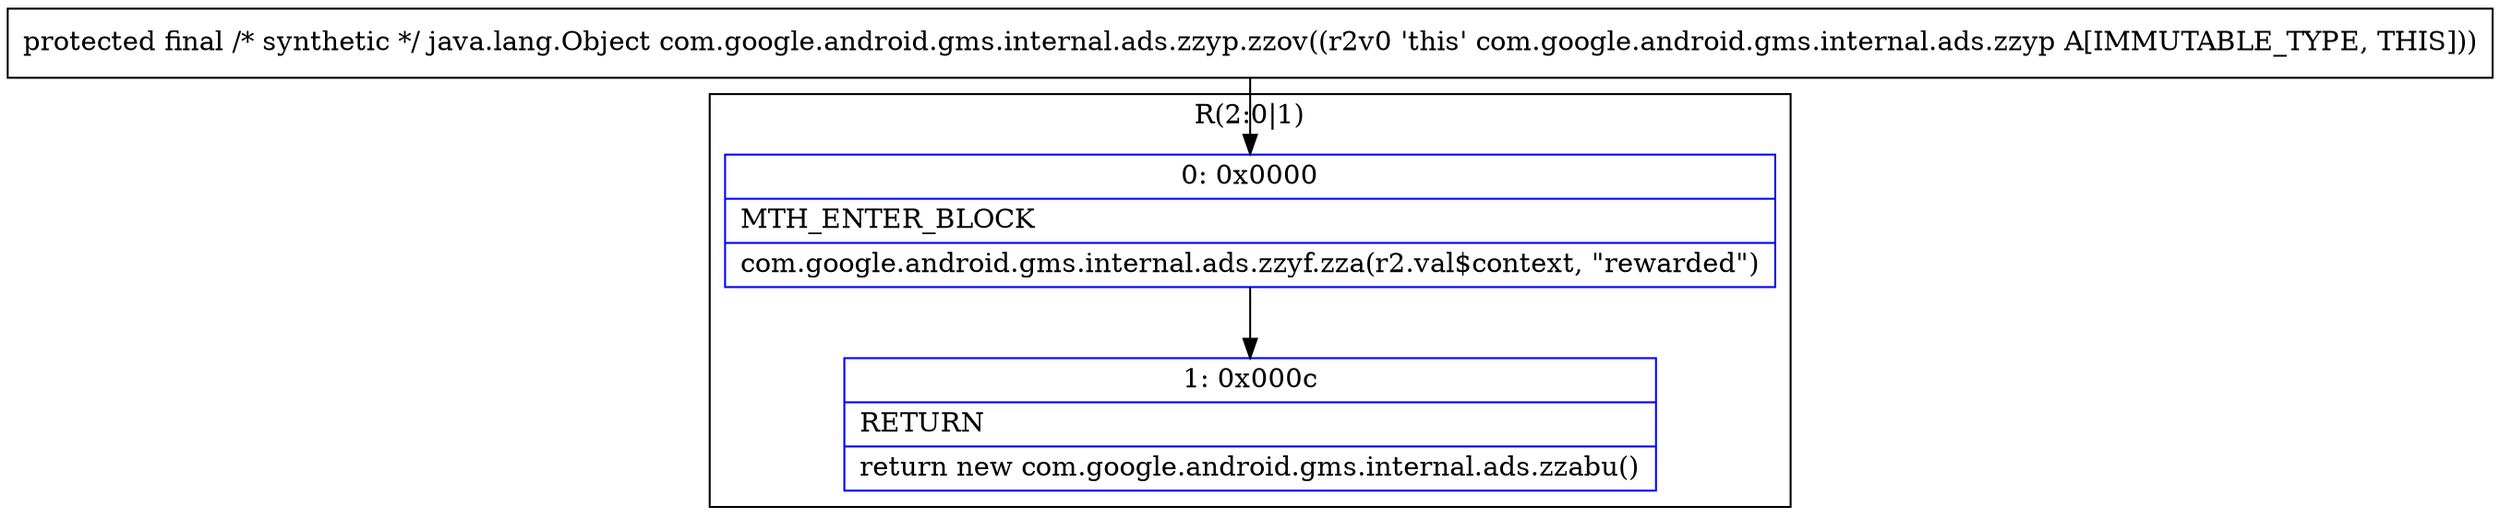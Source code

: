 digraph "CFG forcom.google.android.gms.internal.ads.zzyp.zzov()Ljava\/lang\/Object;" {
subgraph cluster_Region_1483710233 {
label = "R(2:0|1)";
node [shape=record,color=blue];
Node_0 [shape=record,label="{0\:\ 0x0000|MTH_ENTER_BLOCK\l|com.google.android.gms.internal.ads.zzyf.zza(r2.val$context, \"rewarded\")\l}"];
Node_1 [shape=record,label="{1\:\ 0x000c|RETURN\l|return new com.google.android.gms.internal.ads.zzabu()\l}"];
}
MethodNode[shape=record,label="{protected final \/* synthetic *\/ java.lang.Object com.google.android.gms.internal.ads.zzyp.zzov((r2v0 'this' com.google.android.gms.internal.ads.zzyp A[IMMUTABLE_TYPE, THIS])) }"];
MethodNode -> Node_0;
Node_0 -> Node_1;
}

